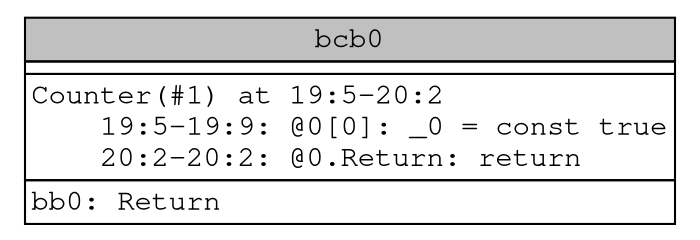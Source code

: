 digraph Cov_0_4 {
    graph [fontname="Courier, monospace"];
    node [fontname="Courier, monospace"];
    edge [fontname="Courier, monospace"];
    bcb0__Cov_0_4 [shape="none", label=<<table border="0" cellborder="1" cellspacing="0"><tr><td bgcolor="gray" align="center" colspan="1">bcb0</td></tr><tr><td align="left" balign="left"></td></tr><tr><td align="left" balign="left">Counter(#1) at 19:5-20:2<br/>    19:5-19:9: @0[0]: _0 = const true<br/>    20:2-20:2: @0.Return: return</td></tr><tr><td align="left" balign="left">bb0: Return</td></tr></table>>];
}
